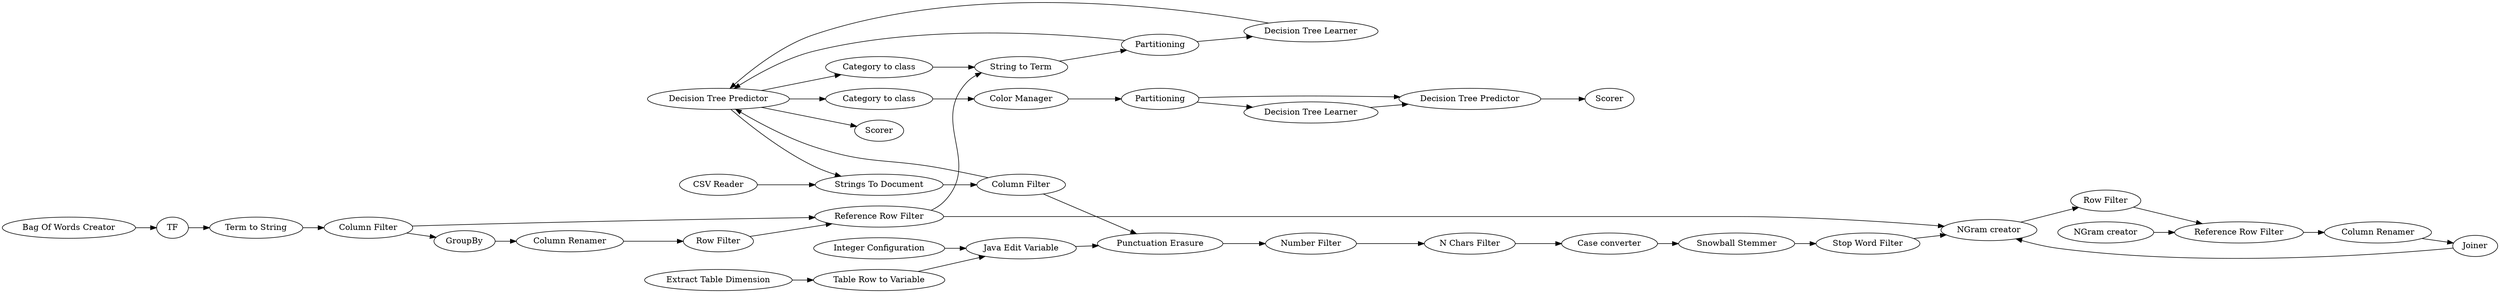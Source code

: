 digraph {
	302 -> 303
	31 -> 34
	6 -> 296
	141 -> 230
	299 -> 256
	34 -> 35
	167 -> 297
	301 -> 305
	141 -> 167
	305 -> 310
	38 -> 41
	16 -> 140
	312 -> 7
	288 -> 295
	140 -> 141
	303 -> 301
	169 -> 230
	298 -> 299
	42 -> 31
	292 -> 288
	258 -> 298
	37 -> 38
	293 -> 16
	6 -> 34
	301 -> 308
	296 -> 302
	41 -> 256
	296 -> 292
	295 -> 296
	35 -> 36
	308 -> 305
	296 -> 311
	297 -> 169
	36 -> 37
	295 -> 309
	40 -> 31
	230 -> 288
	309 -> 296
	230 -> 256
	29 -> 40
	257 -> 258
	135 -> 258
	296 -> 7
	7 -> 6
	256 -> 257
	292 [label="Category to class"]
	167 [label=GroupBy]
	7 [label="Strings To Document"]
	169 [label="Row Filter"]
	308 [label="Decision Tree Learner"]
	230 [label="Reference Row Filter"]
	302 [label="Category to class"]
	295 [label=Partitioning]
	256 [label="NGram creator"]
	41 [label="Stop Word Filter"]
	31 [label="Java Edit Variable"]
	311 [label=Scorer]
	6 [label="Column Filter"]
	288 [label="String to Term"]
	309 [label="Decision Tree Learner"]
	141 [label="Column Filter"]
	16 [label=TF]
	42 [label="Integer Configuration"]
	310 [label=Scorer]
	299 [label=Joiner]
	296 [label="Decision Tree Predictor"]
	293 [label="Bag Of Words Creator"]
	135 [label="NGram creator"]
	301 [label=Partitioning]
	257 [label="Row Filter"]
	298 [label="Column Renamer"]
	38 [label="Snowball Stemmer"]
	35 [label="Number Filter"]
	34 [label="Punctuation Erasure"]
	29 [label="Extract Table Dimension"]
	140 [label="Term to String"]
	258 [label="Reference Row Filter"]
	36 [label="N Chars Filter"]
	297 [label="Column Renamer"]
	303 [label="Color Manager"]
	305 [label="Decision Tree Predictor"]
	40 [label="Table Row to Variable"]
	312 [label="CSV Reader"]
	37 [label="Case converter"]
	rankdir=LR
}
